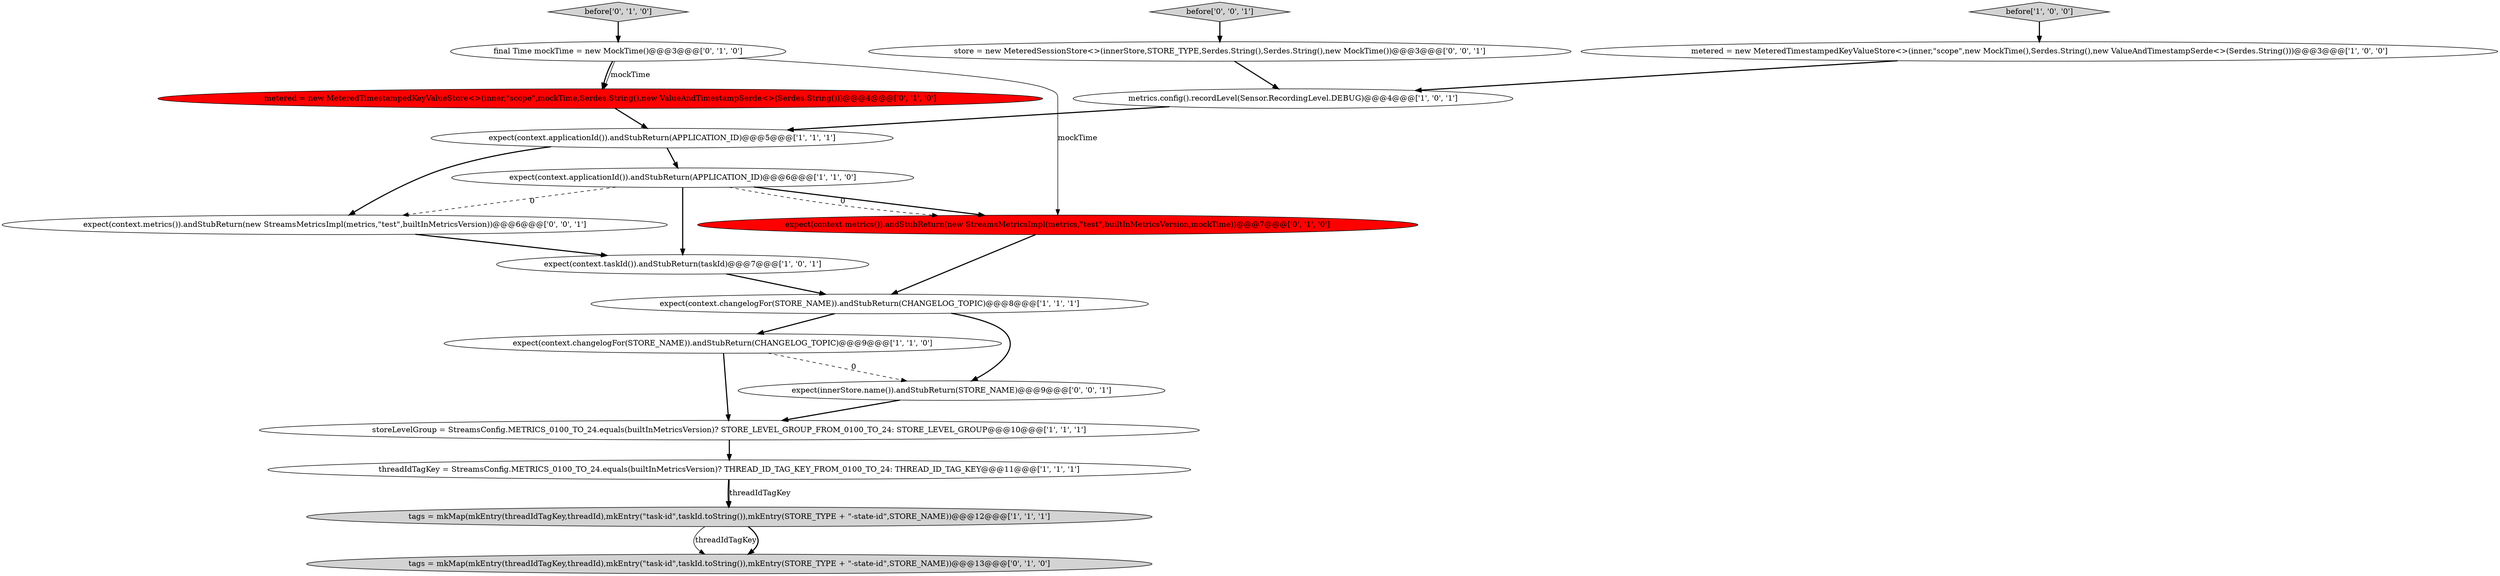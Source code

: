 digraph {
11 [style = filled, label = "expect(context.metrics()).andStubReturn(new StreamsMetricsImpl(metrics,\"test\",builtInMetricsVersion,mockTime))@@@7@@@['0', '1', '0']", fillcolor = red, shape = ellipse image = "AAA1AAABBB2BBB"];
5 [style = filled, label = "before['1', '0', '0']", fillcolor = lightgray, shape = diamond image = "AAA0AAABBB1BBB"];
17 [style = filled, label = "expect(context.metrics()).andStubReturn(new StreamsMetricsImpl(metrics,\"test\",builtInMetricsVersion))@@@6@@@['0', '0', '1']", fillcolor = white, shape = ellipse image = "AAA0AAABBB3BBB"];
15 [style = filled, label = "metered = new MeteredTimestampedKeyValueStore<>(inner,\"scope\",mockTime,Serdes.String(),new ValueAndTimestampSerde<>(Serdes.String()))@@@4@@@['0', '1', '0']", fillcolor = red, shape = ellipse image = "AAA1AAABBB2BBB"];
13 [style = filled, label = "before['0', '1', '0']", fillcolor = lightgray, shape = diamond image = "AAA0AAABBB2BBB"];
1 [style = filled, label = "expect(context.applicationId()).andStubReturn(APPLICATION_ID)@@@6@@@['1', '1', '0']", fillcolor = white, shape = ellipse image = "AAA0AAABBB1BBB"];
3 [style = filled, label = "expect(context.taskId()).andStubReturn(taskId)@@@7@@@['1', '0', '1']", fillcolor = white, shape = ellipse image = "AAA0AAABBB1BBB"];
16 [style = filled, label = "store = new MeteredSessionStore<>(innerStore,STORE_TYPE,Serdes.String(),Serdes.String(),new MockTime())@@@3@@@['0', '0', '1']", fillcolor = white, shape = ellipse image = "AAA0AAABBB3BBB"];
14 [style = filled, label = "final Time mockTime = new MockTime()@@@3@@@['0', '1', '0']", fillcolor = white, shape = ellipse image = "AAA0AAABBB2BBB"];
7 [style = filled, label = "metrics.config().recordLevel(Sensor.RecordingLevel.DEBUG)@@@4@@@['1', '0', '1']", fillcolor = white, shape = ellipse image = "AAA0AAABBB1BBB"];
6 [style = filled, label = "expect(context.changelogFor(STORE_NAME)).andStubReturn(CHANGELOG_TOPIC)@@@9@@@['1', '1', '0']", fillcolor = white, shape = ellipse image = "AAA0AAABBB1BBB"];
12 [style = filled, label = "tags = mkMap(mkEntry(threadIdTagKey,threadId),mkEntry(\"task-id\",taskId.toString()),mkEntry(STORE_TYPE + \"-state-id\",STORE_NAME))@@@13@@@['0', '1', '0']", fillcolor = lightgray, shape = ellipse image = "AAA0AAABBB2BBB"];
4 [style = filled, label = "tags = mkMap(mkEntry(threadIdTagKey,threadId),mkEntry(\"task-id\",taskId.toString()),mkEntry(STORE_TYPE + \"-state-id\",STORE_NAME))@@@12@@@['1', '1', '1']", fillcolor = lightgray, shape = ellipse image = "AAA0AAABBB1BBB"];
18 [style = filled, label = "expect(innerStore.name()).andStubReturn(STORE_NAME)@@@9@@@['0', '0', '1']", fillcolor = white, shape = ellipse image = "AAA0AAABBB3BBB"];
10 [style = filled, label = "expect(context.applicationId()).andStubReturn(APPLICATION_ID)@@@5@@@['1', '1', '1']", fillcolor = white, shape = ellipse image = "AAA0AAABBB1BBB"];
19 [style = filled, label = "before['0', '0', '1']", fillcolor = lightgray, shape = diamond image = "AAA0AAABBB3BBB"];
8 [style = filled, label = "expect(context.changelogFor(STORE_NAME)).andStubReturn(CHANGELOG_TOPIC)@@@8@@@['1', '1', '1']", fillcolor = white, shape = ellipse image = "AAA0AAABBB1BBB"];
2 [style = filled, label = "storeLevelGroup = StreamsConfig.METRICS_0100_TO_24.equals(builtInMetricsVersion)? STORE_LEVEL_GROUP_FROM_0100_TO_24: STORE_LEVEL_GROUP@@@10@@@['1', '1', '1']", fillcolor = white, shape = ellipse image = "AAA0AAABBB1BBB"];
9 [style = filled, label = "threadIdTagKey = StreamsConfig.METRICS_0100_TO_24.equals(builtInMetricsVersion)? THREAD_ID_TAG_KEY_FROM_0100_TO_24: THREAD_ID_TAG_KEY@@@11@@@['1', '1', '1']", fillcolor = white, shape = ellipse image = "AAA0AAABBB1BBB"];
0 [style = filled, label = "metered = new MeteredTimestampedKeyValueStore<>(inner,\"scope\",new MockTime(),Serdes.String(),new ValueAndTimestampSerde<>(Serdes.String()))@@@3@@@['1', '0', '0']", fillcolor = white, shape = ellipse image = "AAA0AAABBB1BBB"];
15->10 [style = bold, label=""];
7->10 [style = bold, label=""];
8->18 [style = bold, label=""];
9->4 [style = bold, label=""];
16->7 [style = bold, label=""];
1->3 [style = bold, label=""];
8->6 [style = bold, label=""];
10->17 [style = bold, label=""];
2->9 [style = bold, label=""];
18->2 [style = bold, label=""];
1->11 [style = bold, label=""];
19->16 [style = bold, label=""];
0->7 [style = bold, label=""];
6->2 [style = bold, label=""];
6->18 [style = dashed, label="0"];
14->11 [style = solid, label="mockTime"];
1->17 [style = dashed, label="0"];
9->4 [style = solid, label="threadIdTagKey"];
5->0 [style = bold, label=""];
4->12 [style = solid, label="threadIdTagKey"];
1->11 [style = dashed, label="0"];
3->8 [style = bold, label=""];
17->3 [style = bold, label=""];
4->12 [style = bold, label=""];
14->15 [style = solid, label="mockTime"];
11->8 [style = bold, label=""];
14->15 [style = bold, label=""];
10->1 [style = bold, label=""];
13->14 [style = bold, label=""];
}
